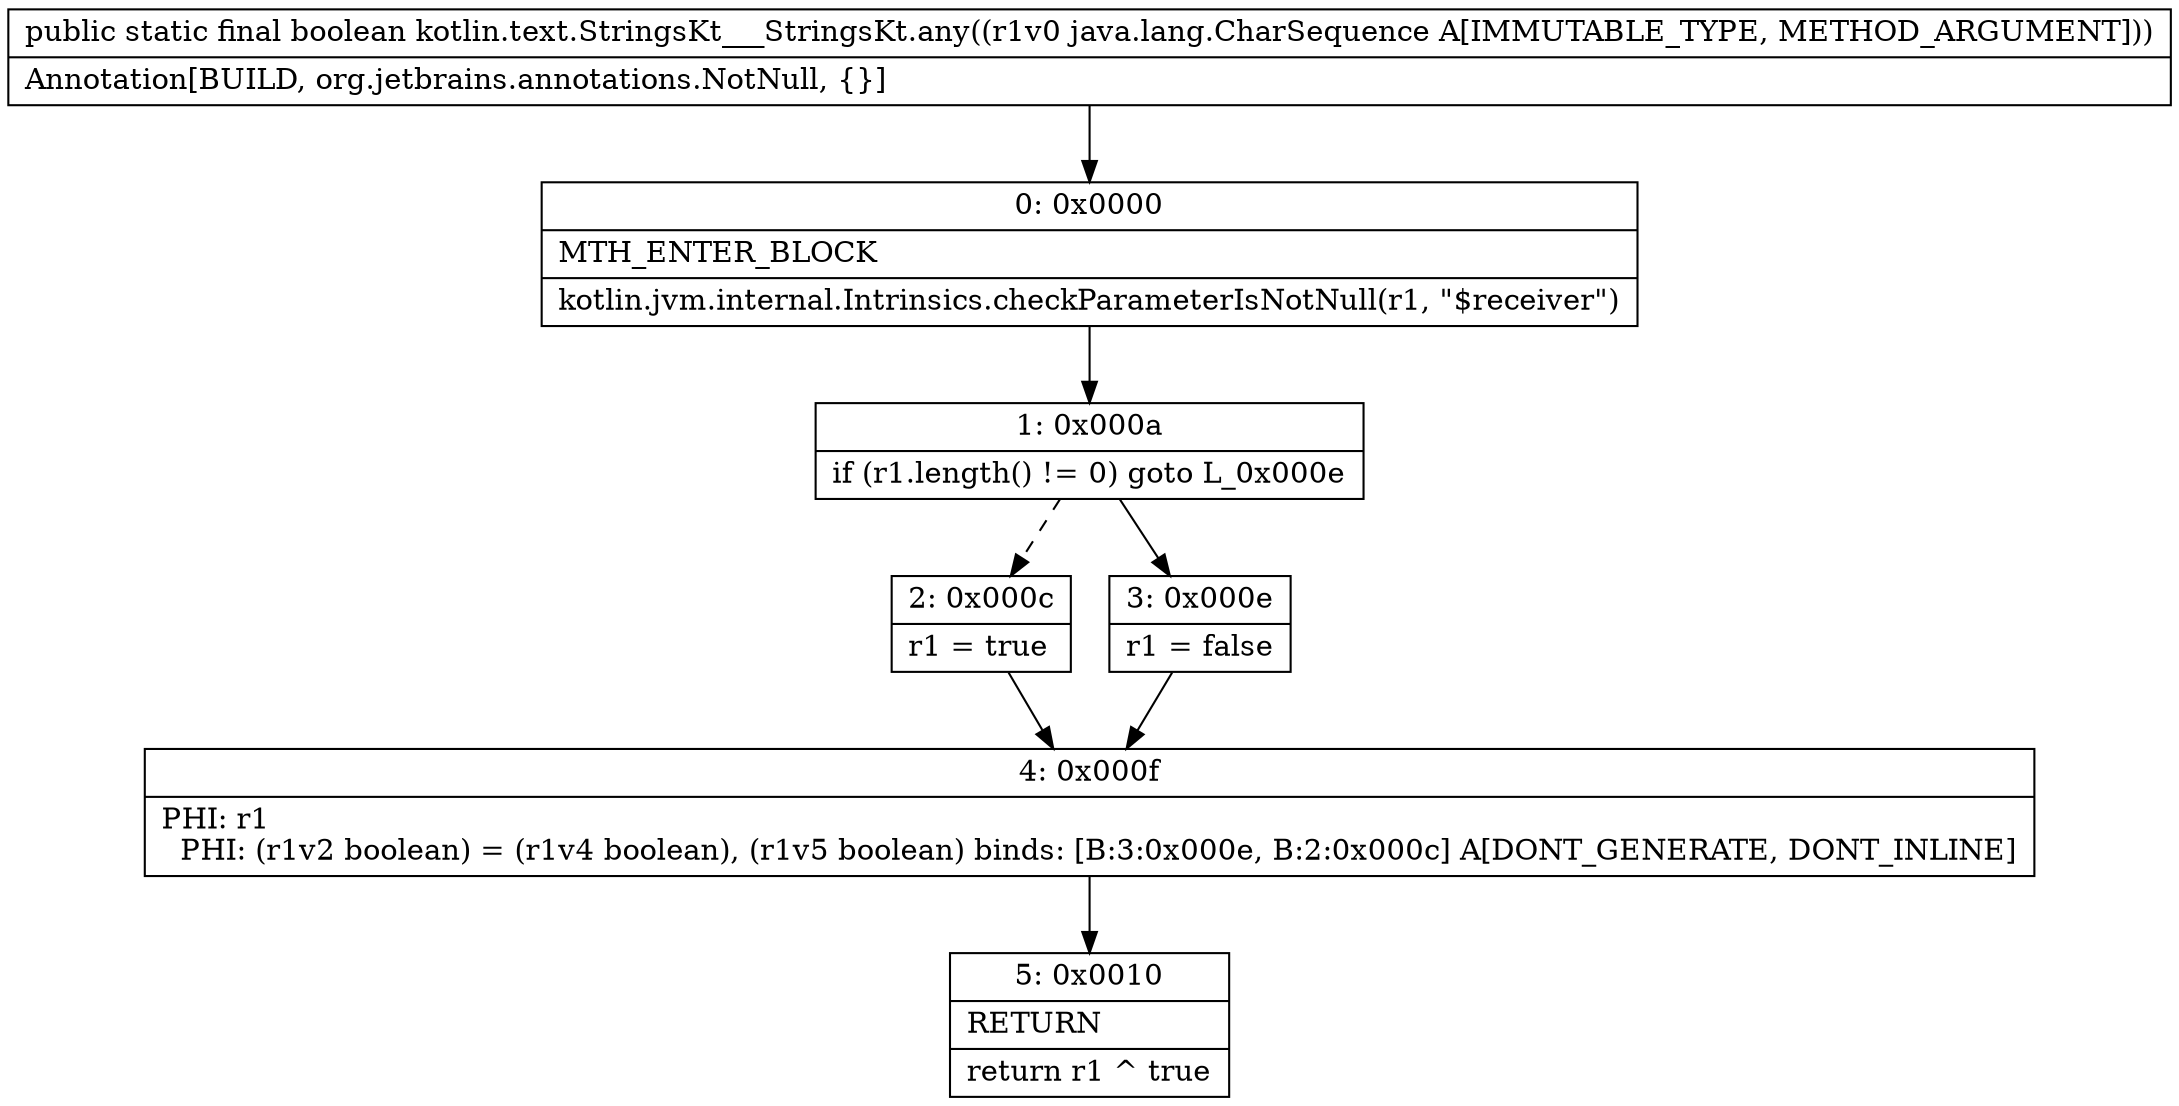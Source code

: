 digraph "CFG forkotlin.text.StringsKt___StringsKt.any(Ljava\/lang\/CharSequence;)Z" {
Node_0 [shape=record,label="{0\:\ 0x0000|MTH_ENTER_BLOCK\l|kotlin.jvm.internal.Intrinsics.checkParameterIsNotNull(r1, \"$receiver\")\l}"];
Node_1 [shape=record,label="{1\:\ 0x000a|if (r1.length() != 0) goto L_0x000e\l}"];
Node_2 [shape=record,label="{2\:\ 0x000c|r1 = true\l}"];
Node_3 [shape=record,label="{3\:\ 0x000e|r1 = false\l}"];
Node_4 [shape=record,label="{4\:\ 0x000f|PHI: r1 \l  PHI: (r1v2 boolean) = (r1v4 boolean), (r1v5 boolean) binds: [B:3:0x000e, B:2:0x000c] A[DONT_GENERATE, DONT_INLINE]\l}"];
Node_5 [shape=record,label="{5\:\ 0x0010|RETURN\l|return r1 ^ true\l}"];
MethodNode[shape=record,label="{public static final boolean kotlin.text.StringsKt___StringsKt.any((r1v0 java.lang.CharSequence A[IMMUTABLE_TYPE, METHOD_ARGUMENT]))  | Annotation[BUILD, org.jetbrains.annotations.NotNull, \{\}]\l}"];
MethodNode -> Node_0;
Node_0 -> Node_1;
Node_1 -> Node_2[style=dashed];
Node_1 -> Node_3;
Node_2 -> Node_4;
Node_3 -> Node_4;
Node_4 -> Node_5;
}

